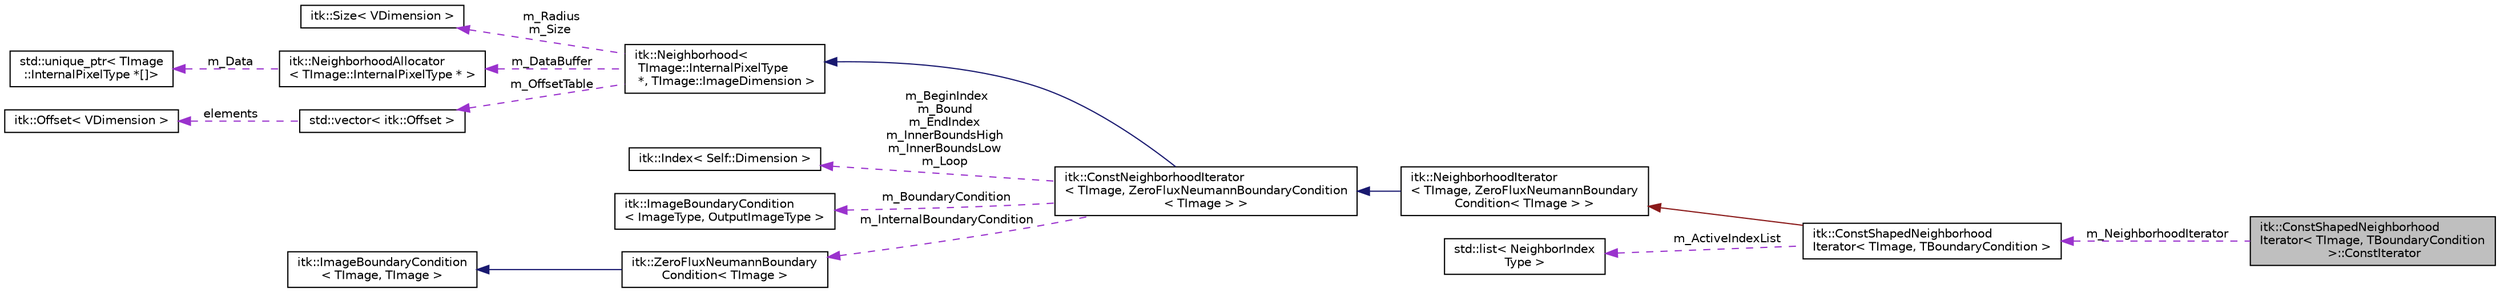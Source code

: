 digraph "itk::ConstShapedNeighborhoodIterator&lt; TImage, TBoundaryCondition &gt;::ConstIterator"
{
 // LATEX_PDF_SIZE
  edge [fontname="Helvetica",fontsize="10",labelfontname="Helvetica",labelfontsize="10"];
  node [fontname="Helvetica",fontsize="10",shape=record];
  rankdir="LR";
  Node1 [label="itk::ConstShapedNeighborhood\lIterator\< TImage, TBoundaryCondition\l \>::ConstIterator",height=0.2,width=0.4,color="black", fillcolor="grey75", style="filled", fontcolor="black",tooltip=" "];
  Node2 -> Node1 [dir="back",color="darkorchid3",fontsize="10",style="dashed",label=" m_NeighborhoodIterator" ,fontname="Helvetica"];
  Node2 [label="itk::ConstShapedNeighborhood\lIterator\< TImage, TBoundaryCondition \>",height=0.2,width=0.4,color="black", fillcolor="white", style="filled",URL="$classitk_1_1ConstShapedNeighborhoodIterator.html",tooltip="Const version of ShapedNeighborhoodIterator, defining iteration of a local N-dimensional neighborhood..."];
  Node3 -> Node2 [dir="back",color="firebrick4",fontsize="10",style="solid",fontname="Helvetica"];
  Node3 [label="itk::NeighborhoodIterator\l\< TImage, ZeroFluxNeumannBoundary\lCondition\< TImage \> \>",height=0.2,width=0.4,color="black", fillcolor="white", style="filled",URL="$classitk_1_1NeighborhoodIterator.html",tooltip=" "];
  Node4 -> Node3 [dir="back",color="midnightblue",fontsize="10",style="solid",fontname="Helvetica"];
  Node4 [label="itk::ConstNeighborhoodIterator\l\< TImage, ZeroFluxNeumannBoundaryCondition\l\< TImage \> \>",height=0.2,width=0.4,color="black", fillcolor="white", style="filled",URL="$classitk_1_1ConstNeighborhoodIterator.html",tooltip=" "];
  Node5 -> Node4 [dir="back",color="midnightblue",fontsize="10",style="solid",fontname="Helvetica"];
  Node5 [label="itk::Neighborhood\<\l TImage::InternalPixelType\l *, TImage::ImageDimension \>",height=0.2,width=0.4,color="black", fillcolor="white", style="filled",URL="$classitk_1_1Neighborhood.html",tooltip=" "];
  Node6 -> Node5 [dir="back",color="darkorchid3",fontsize="10",style="dashed",label=" m_Radius\nm_Size" ,fontname="Helvetica"];
  Node6 [label="itk::Size\< VDimension \>",height=0.2,width=0.4,color="black", fillcolor="white", style="filled",URL="$structitk_1_1Size.html",tooltip=" "];
  Node7 -> Node5 [dir="back",color="darkorchid3",fontsize="10",style="dashed",label=" m_DataBuffer" ,fontname="Helvetica"];
  Node7 [label="itk::NeighborhoodAllocator\l\< TImage::InternalPixelType * \>",height=0.2,width=0.4,color="black", fillcolor="white", style="filled",URL="$classitk_1_1NeighborhoodAllocator.html",tooltip=" "];
  Node8 -> Node7 [dir="back",color="darkorchid3",fontsize="10",style="dashed",label=" m_Data" ,fontname="Helvetica"];
  Node8 [label="std::unique_ptr\< TImage\l::InternalPixelType *[]\>",height=0.2,width=0.4,color="black", fillcolor="white", style="filled",tooltip=" "];
  Node9 -> Node5 [dir="back",color="darkorchid3",fontsize="10",style="dashed",label=" m_OffsetTable" ,fontname="Helvetica"];
  Node9 [label="std::vector\< itk::Offset \>",height=0.2,width=0.4,color="black", fillcolor="white", style="filled",tooltip=" "];
  Node10 -> Node9 [dir="back",color="darkorchid3",fontsize="10",style="dashed",label=" elements" ,fontname="Helvetica"];
  Node10 [label="itk::Offset\< VDimension \>",height=0.2,width=0.4,color="black", fillcolor="white", style="filled",URL="$structitk_1_1Offset.html",tooltip="Represent a n-dimensional offset between two n-dimensional indexes of n-dimensional image."];
  Node11 -> Node4 [dir="back",color="darkorchid3",fontsize="10",style="dashed",label=" m_BeginIndex\nm_Bound\nm_EndIndex\nm_InnerBoundsHigh\nm_InnerBoundsLow\nm_Loop" ,fontname="Helvetica"];
  Node11 [label="itk::Index\< Self::Dimension \>",height=0.2,width=0.4,color="black", fillcolor="white", style="filled",URL="$structitk_1_1Index.html",tooltip=" "];
  Node12 -> Node4 [dir="back",color="darkorchid3",fontsize="10",style="dashed",label=" m_BoundaryCondition" ,fontname="Helvetica"];
  Node12 [label="itk::ImageBoundaryCondition\l\< ImageType, OutputImageType \>",height=0.2,width=0.4,color="black", fillcolor="white", style="filled",URL="$classitk_1_1ImageBoundaryCondition.html",tooltip=" "];
  Node13 -> Node4 [dir="back",color="darkorchid3",fontsize="10",style="dashed",label=" m_InternalBoundaryCondition" ,fontname="Helvetica"];
  Node13 [label="itk::ZeroFluxNeumannBoundary\lCondition\< TImage \>",height=0.2,width=0.4,color="black", fillcolor="white", style="filled",URL="$classitk_1_1ZeroFluxNeumannBoundaryCondition.html",tooltip=" "];
  Node14 -> Node13 [dir="back",color="midnightblue",fontsize="10",style="solid",fontname="Helvetica"];
  Node14 [label="itk::ImageBoundaryCondition\l\< TImage, TImage \>",height=0.2,width=0.4,color="black", fillcolor="white", style="filled",URL="$classitk_1_1ImageBoundaryCondition.html",tooltip=" "];
  Node15 -> Node2 [dir="back",color="darkorchid3",fontsize="10",style="dashed",label=" m_ActiveIndexList" ,fontname="Helvetica"];
  Node15 [label="std::list\< NeighborIndex\lType \>",height=0.2,width=0.4,color="black", fillcolor="white", style="filled",tooltip=" "];
}
